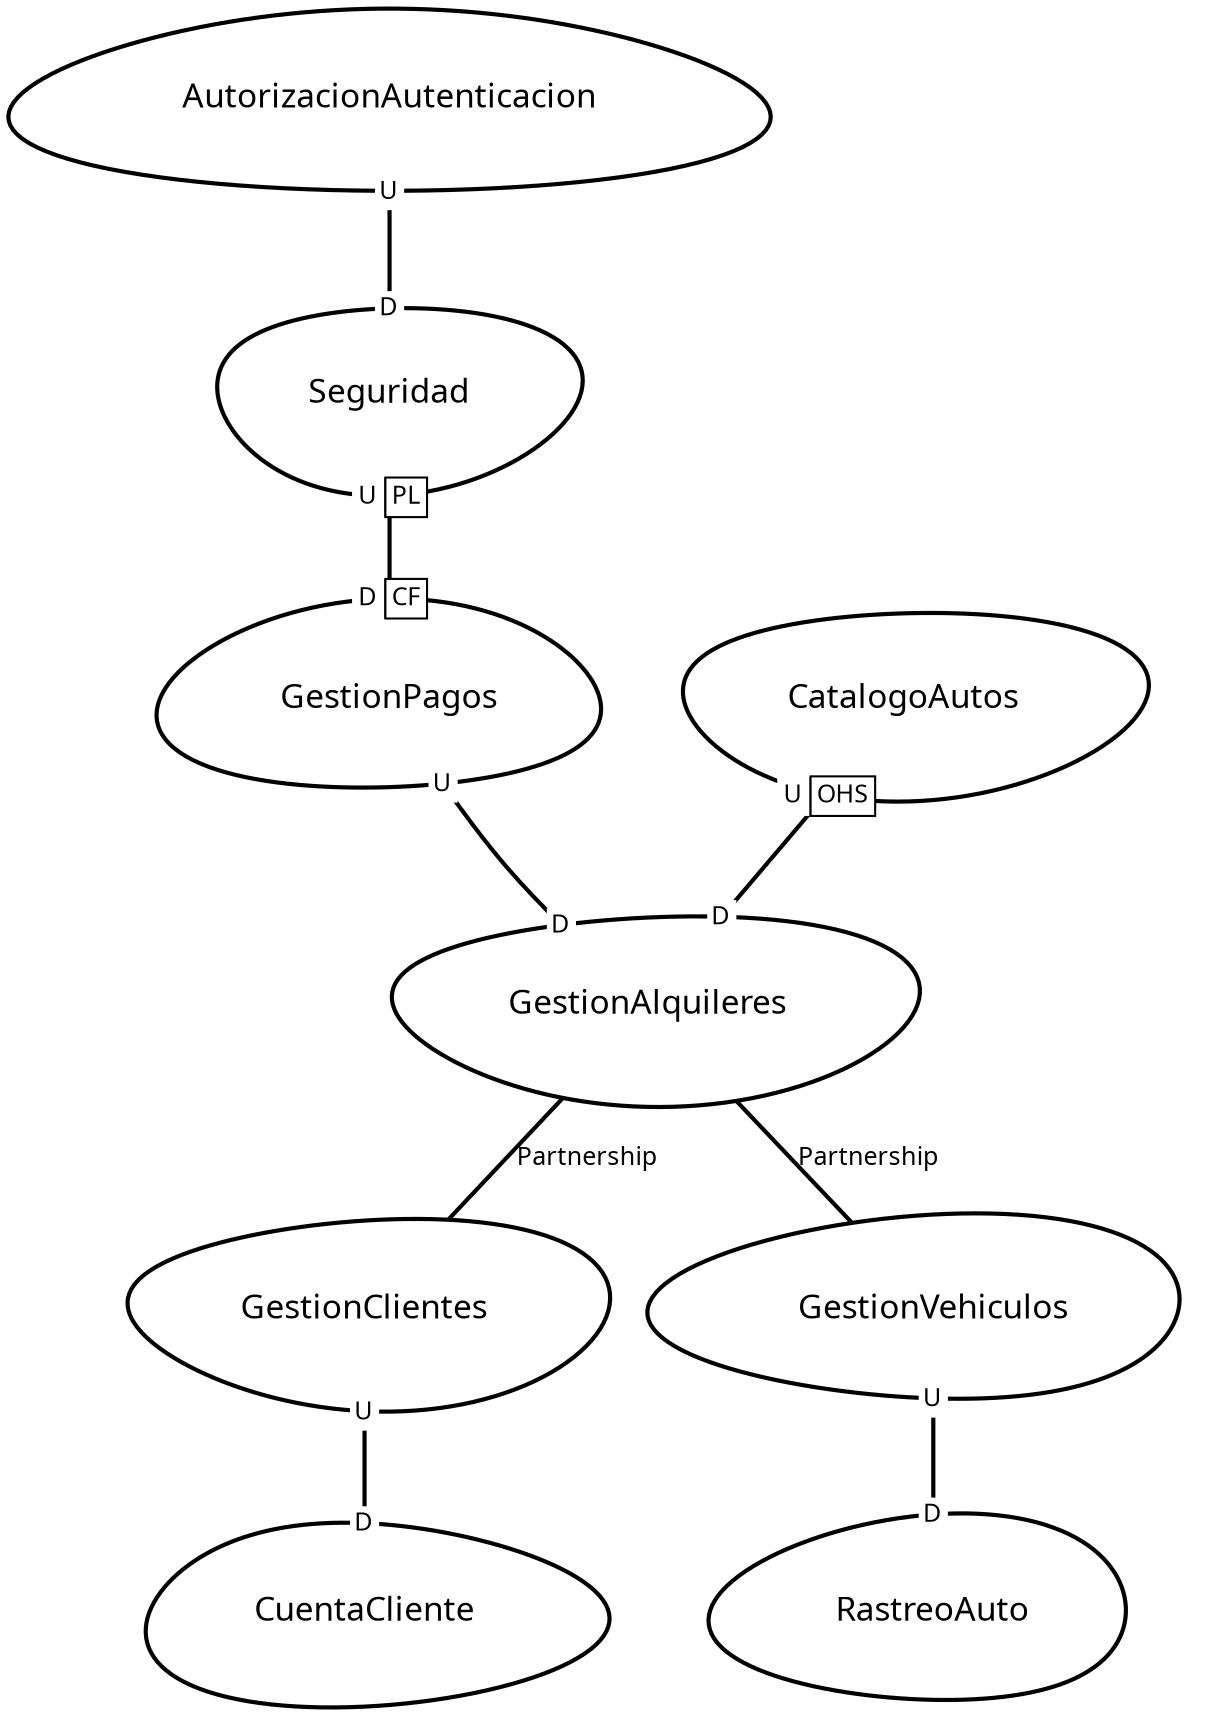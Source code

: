 digraph "ContextMapGraph" {
graph ["imagepath"="/tmp/GraphvizJava"]
"AutorizacionAutenticacion" ["margin"="0.3","orientation"="0","shape"="egg","fontsize"="16","style"="bold","label"="AutorizacionAutenticacion\n","fontname"="sans-serif"]
"Seguridad" ["margin"="0.3","orientation"="55","shape"="egg","fontsize"="16","style"="bold","label"="Seguridad\n","fontname"="sans-serif"]
"GestionPagos" ["margin"="0.3","orientation"="239","shape"="egg","fontsize"="16","style"="bold","label"="GestionPagos\n","fontname"="sans-serif"]
"GestionAlquileres" ["margin"="0.3","orientation"="67","shape"="egg","fontsize"="16","style"="bold","label"="GestionAlquileres\n","fontname"="sans-serif"]
"GestionClientes" ["margin"="0.3","orientation"="73","shape"="egg","fontsize"="16","style"="bold","label"="GestionClientes\n","fontname"="sans-serif"]
"CuentaCliente" ["margin"="0.3","orientation"="20","shape"="egg","fontsize"="16","style"="bold","label"="CuentaCliente\n","fontname"="sans-serif"]
"GestionVehiculos" ["margin"="0.3","orientation"="211","shape"="egg","fontsize"="16","style"="bold","label"="GestionVehiculos\n","fontname"="sans-serif"]
"RastreoAuto" ["margin"="0.3","orientation"="220","shape"="egg","fontsize"="16","style"="bold","label"="RastreoAuto\n","fontname"="sans-serif"]
"CatalogoAutos" ["margin"="0.3","orientation"="58","shape"="egg","fontsize"="16","style"="bold","label"="CatalogoAutos\n","fontname"="sans-serif"]
"AutorizacionAutenticacion" -> "Seguridad" ["headlabel"=<<table cellspacing="0" cellborder="0" border="0">
<tr><td bgcolor="white">D</td></tr>
</table>>,"labeldistance"="0","fontsize"="12","taillabel"=<<table cellspacing="0" cellborder="0" border="0">
<tr><td bgcolor="white">U</td></tr>
</table>>,"style"="bold","label"="                                        ","dir"="none","fontname"="sans-serif"]
"Seguridad" -> "GestionPagos" ["headlabel"=<<table cellspacing="0" cellborder="1" border="0">
<tr><td bgcolor="white" sides="r">D</td><td sides="trbl" bgcolor="white"><font>CF</font></td></tr>
</table>>,"labeldistance"="0","fontsize"="12","taillabel"=<<table cellspacing="0" cellborder="1" border="0">
<tr><td bgcolor="white" sides="r">U</td><td sides="trbl" bgcolor="white"><font>PL</font></td></tr>
</table>>,"style"="bold","label"="                                        ","dir"="none","fontname"="sans-serif"]
"GestionPagos" -> "GestionAlquileres" ["headlabel"=<<table cellspacing="0" cellborder="0" border="0">
<tr><td bgcolor="white">D</td></tr>
</table>>,"labeldistance"="0","fontsize"="12","taillabel"=<<table cellspacing="0" cellborder="0" border="0">
<tr><td bgcolor="white">U</td></tr>
</table>>,"style"="bold","label"="                                        ","dir"="none","fontname"="sans-serif"]
"GestionAlquileres" -> "GestionClientes" ["fontsize"="12","style"="bold","label"="Partnership","dir"="none","fontname"="sans-serif"]
"GestionAlquileres" -> "GestionVehiculos" ["fontsize"="12","style"="bold","label"="Partnership","dir"="none","fontname"="sans-serif"]
"GestionClientes" -> "CuentaCliente" ["headlabel"=<<table cellspacing="0" cellborder="0" border="0">
<tr><td bgcolor="white">D</td></tr>
</table>>,"labeldistance"="0","fontsize"="12","taillabel"=<<table cellspacing="0" cellborder="0" border="0">
<tr><td bgcolor="white">U</td></tr>
</table>>,"style"="bold","label"="                                        ","dir"="none","fontname"="sans-serif"]
"GestionVehiculos" -> "RastreoAuto" ["headlabel"=<<table cellspacing="0" cellborder="0" border="0">
<tr><td bgcolor="white">D</td></tr>
</table>>,"labeldistance"="0","fontsize"="12","taillabel"=<<table cellspacing="0" cellborder="0" border="0">
<tr><td bgcolor="white">U</td></tr>
</table>>,"style"="bold","label"="                                        ","dir"="none","fontname"="sans-serif"]
"CatalogoAutos" -> "GestionAlquileres" ["headlabel"=<<table cellspacing="0" cellborder="0" border="0">
<tr><td bgcolor="white">D</td></tr>
</table>>,"labeldistance"="0","fontsize"="12","taillabel"=<<table cellspacing="0" cellborder="1" border="0">
<tr><td bgcolor="white" sides="r">U</td><td sides="trbl" bgcolor="white"><font>OHS</font></td></tr>
</table>>,"style"="bold","label"="                                        ","dir"="none","fontname"="sans-serif"]
}